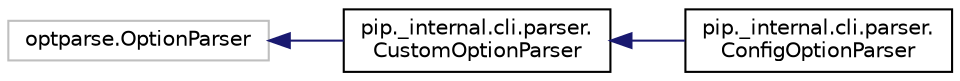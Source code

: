 digraph "Graphical Class Hierarchy"
{
 // LATEX_PDF_SIZE
  edge [fontname="Helvetica",fontsize="10",labelfontname="Helvetica",labelfontsize="10"];
  node [fontname="Helvetica",fontsize="10",shape=record];
  rankdir="LR";
  Node10151 [label="optparse.OptionParser",height=0.2,width=0.4,color="grey75", fillcolor="white", style="filled",tooltip=" "];
  Node10151 -> Node0 [dir="back",color="midnightblue",fontsize="10",style="solid",fontname="Helvetica"];
  Node0 [label="pip._internal.cli.parser.\lCustomOptionParser",height=0.2,width=0.4,color="black", fillcolor="white", style="filled",URL="$classpip_1_1__internal_1_1cli_1_1parser_1_1CustomOptionParser.html",tooltip=" "];
  Node0 -> Node1 [dir="back",color="midnightblue",fontsize="10",style="solid",fontname="Helvetica"];
  Node1 [label="pip._internal.cli.parser.\lConfigOptionParser",height=0.2,width=0.4,color="black", fillcolor="white", style="filled",URL="$classpip_1_1__internal_1_1cli_1_1parser_1_1ConfigOptionParser.html",tooltip=" "];
}

